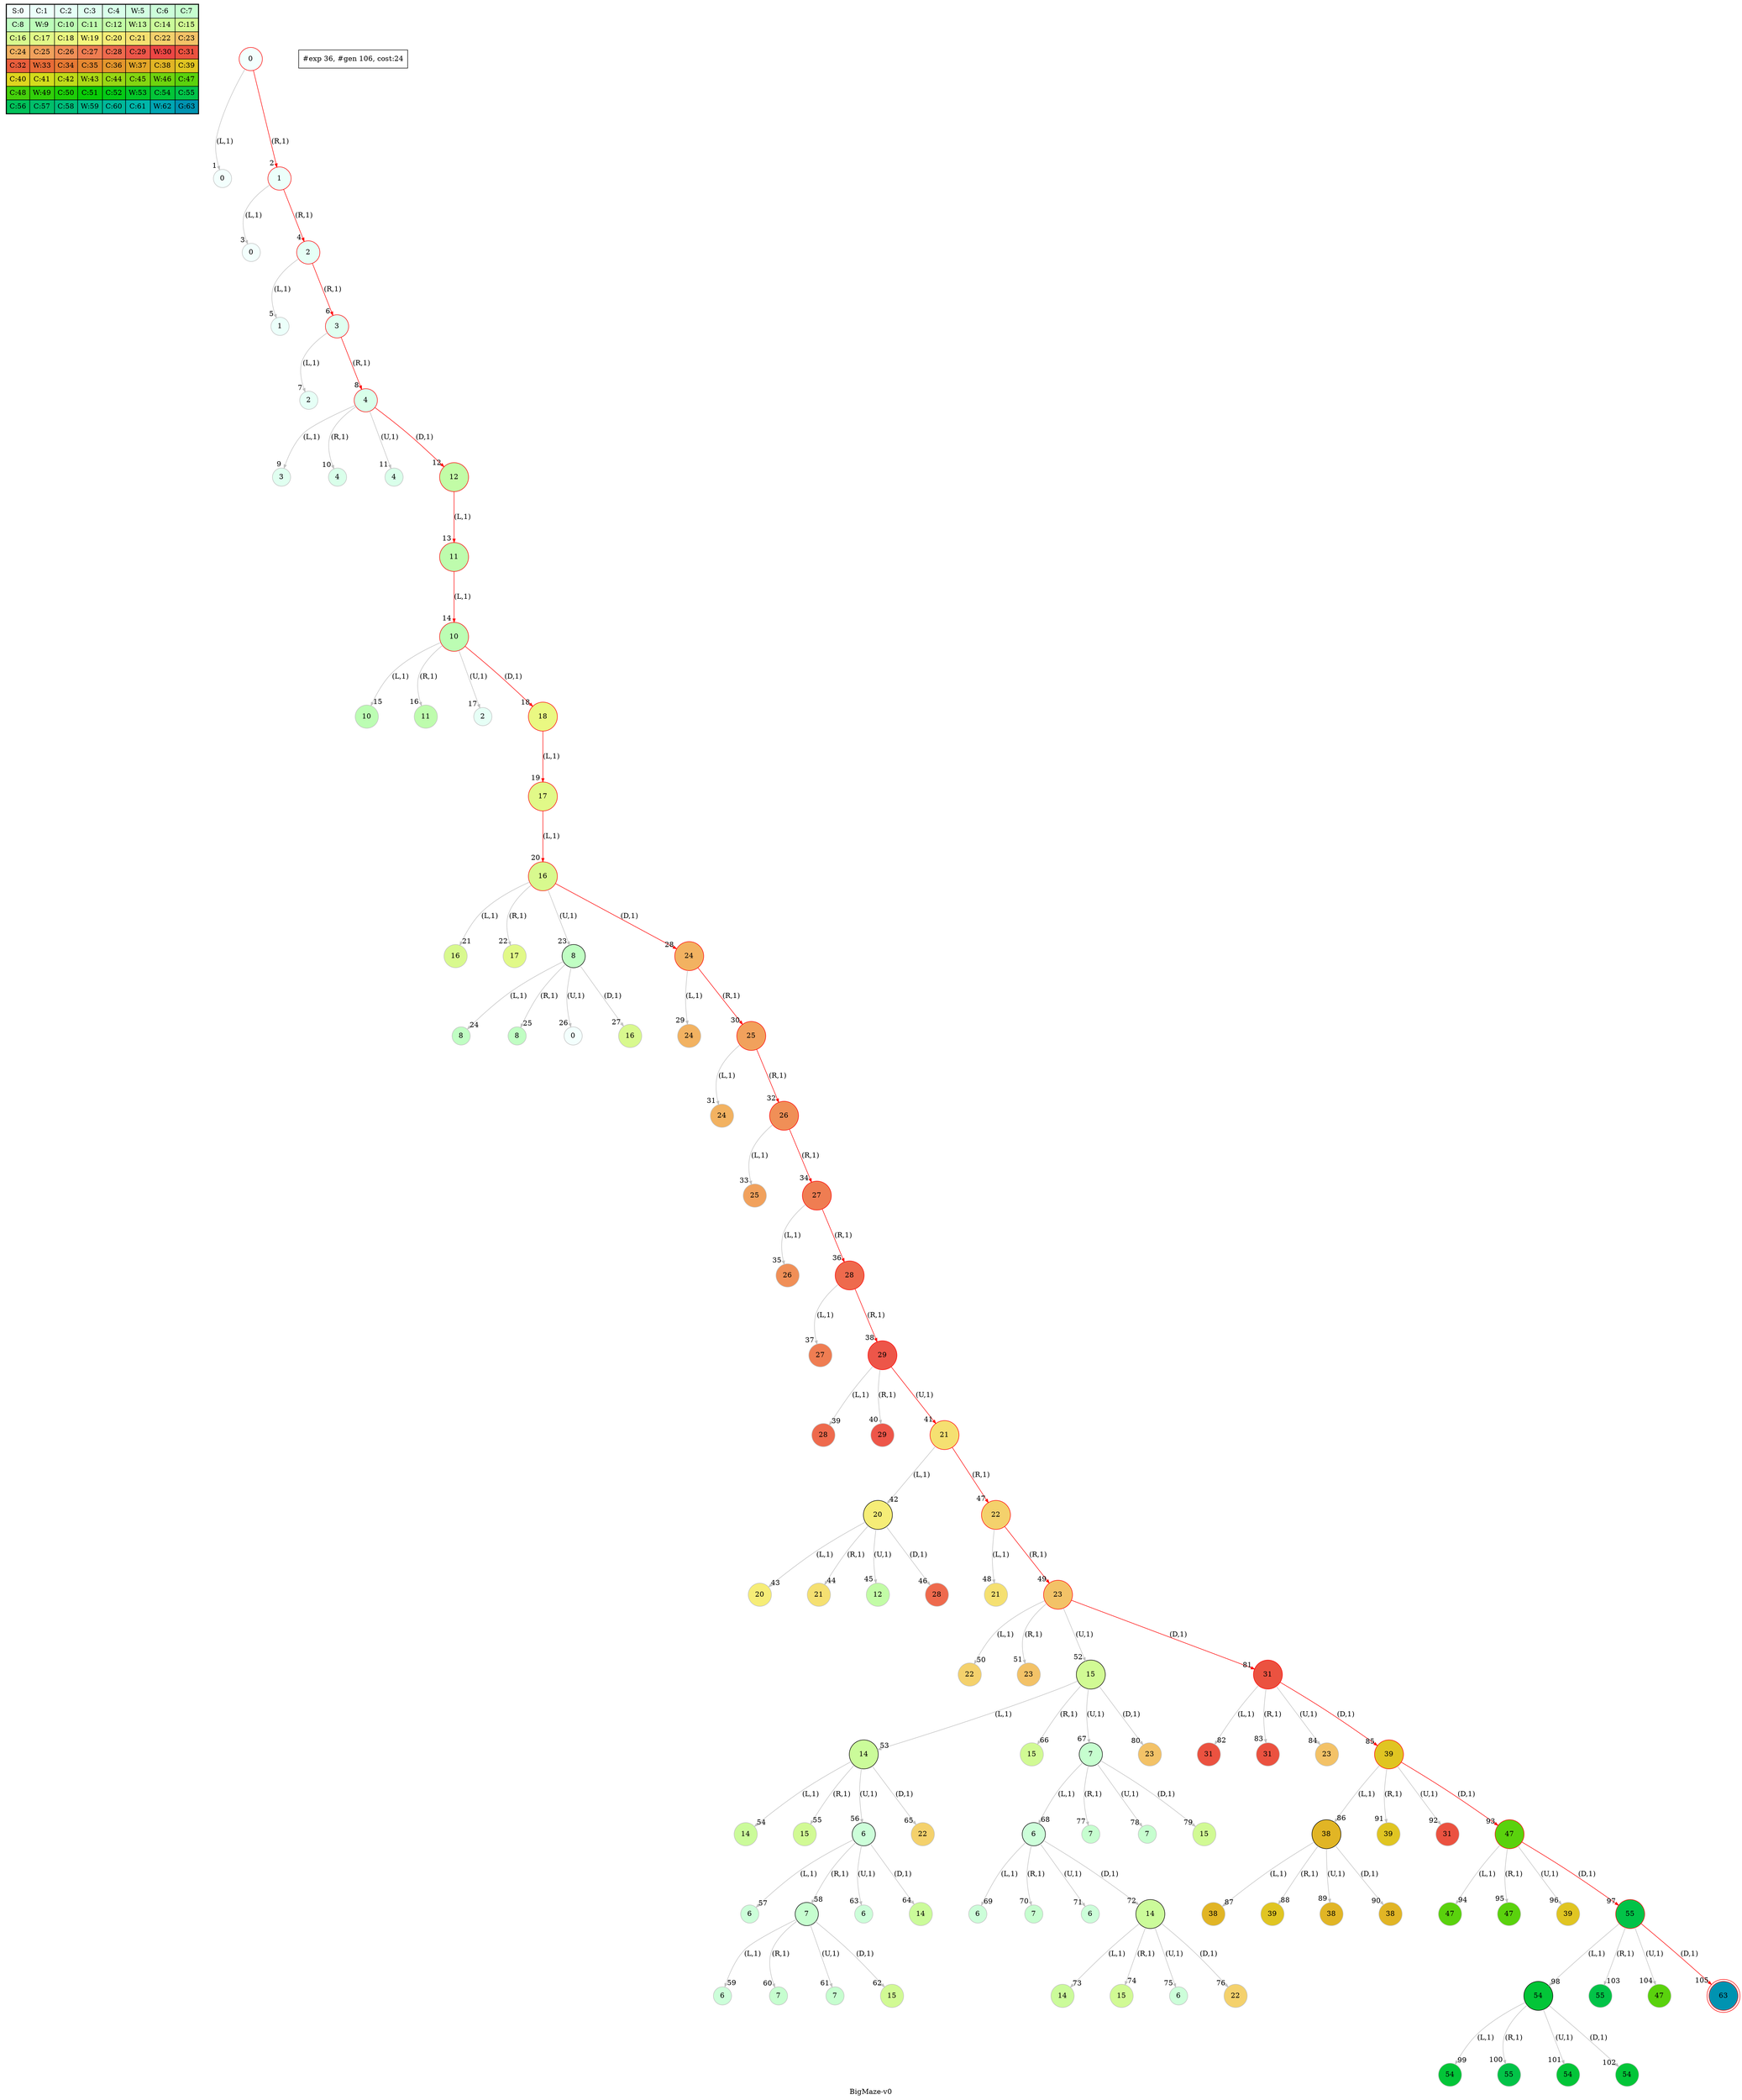 digraph BigMaze { label="BigMaze-v0" nodesep=1 ranksep="1.2" node [shape=circle] edge [arrowsize=0.7] 
subgraph MAP {label=Map;map [shape=plaintext label=<<table border="1" cellpadding="5" cellspacing="0" cellborder="1"><tr><td bgcolor="0.46862745 0.04925994 0.99969645 1.        ">S:0</td><td bgcolor="0.45294118 0.07385253 0.99931706 1.        ">C:1</td><td bgcolor="0.4372549  0.09840028 0.99878599 1.        ">C:2</td><td bgcolor="0.42156863 0.12288829 0.99810333 1.        ">C:3</td><td bgcolor="0.40588235 0.1473017  0.99726917 1.        ">C:4</td><td bgcolor="0.39019608 0.17162568 0.99628365 1.        ">W:5</td><td bgcolor="0.3745098  0.19584547 0.99514692 1.        ">C:6</td><td bgcolor="0.35882353 0.21994636 0.99385914 1.        ">C:7</td></tr><tr><td bgcolor="0.34313725 0.24391372 0.99242051 1.        ">C:8</td><td bgcolor="0.32745098 0.267733   0.99083125 1.        ">W:9</td><td bgcolor="0.31176471 0.29138975 0.98909161 1.        ">C:10</td><td bgcolor="0.29607843 0.31486959 0.98720184 1.        ">C:11</td><td bgcolor="0.28039216 0.33815827 0.98516223 1.        ">C:12</td><td bgcolor="0.26470588 0.36124167 0.9829731  1.        ">W:13</td><td bgcolor="0.24901961 0.38410575 0.98063477 1.        ">C:14</td><td bgcolor="0.23333333 0.40673664 0.9781476  1.        ">C:15</td></tr><tr><td bgcolor="0.21764706 0.42912061 0.97551197 1.        ">C:16</td><td bgcolor="0.20196078 0.45124406 0.97272827 1.        ">C:17</td><td bgcolor="0.18627451 0.47309356 0.96979694 1.        ">C:18</td><td bgcolor="0.17058824 0.49465584 0.9667184  1.        ">W:19</td><td bgcolor="0.15490196 0.51591783 0.96349314 1.        ">C:20</td><td bgcolor="0.13921569 0.5368666  0.96012165 1.        ">C:21</td><td bgcolor="0.12352941 0.55748944 0.95660442 1.        ">C:22</td><td bgcolor="0.10784314 0.57777383 0.952942   1.        ">C:23</td></tr><tr><td bgcolor="0.09215686 0.59770746 0.94913494 1.        ">C:24</td><td bgcolor="0.07647059 0.61727822 0.94518383 1.        ">C:25</td><td bgcolor="0.06078431 0.63647424 0.94108925 1.        ">C:26</td><td bgcolor="0.04509804 0.65528385 0.93685184 1.        ">C:27</td><td bgcolor="0.02941176 0.67369564 0.93247223 1.        ">C:28</td><td bgcolor="0.01372549 0.69169844 0.92795109 1.        ">C:29</td><td bgcolor="0.00196078 0.70928131 0.92328911 1.        ">W:30</td><td bgcolor="0.01764706 0.72643357 0.91848699 1.        ">C:31</td></tr><tr><td bgcolor="0.03333333 0.74314483 0.91354546 1.        ">C:32</td><td bgcolor="0.04901961 0.75940492 0.90846527 1.        ">W:33</td><td bgcolor="0.06470588 0.77520398 0.9032472  1.        ">C:34</td><td bgcolor="0.08039216 0.79053241 0.89789203 1.        ">C:35</td><td bgcolor="0.09607843 0.80538092 0.89240058 1.        ">C:36</td><td bgcolor="0.11176471 0.81974048 0.88677369 1.        ">W:37</td><td bgcolor="0.12745098 0.83360239 0.88101219 1.        ">C:38</td><td bgcolor="0.14313725 0.84695821 0.87511698 1.        ">C:39</td></tr><tr><td bgcolor="0.15882353 0.85979985 0.86908895 1.        ">C:40</td><td bgcolor="0.1745098  0.87211951 0.862929   1.        ">C:41</td><td bgcolor="0.19019608 0.88390971 0.85663808 1.        ">C:42</td><td bgcolor="0.20588235 0.89516329 0.85021714 1.        ">W:43</td><td bgcolor="0.22156863 0.90587342 0.84366715 1.        ">C:44</td><td bgcolor="0.2372549  0.9160336  0.83698911 1.        ">C:45</td><td bgcolor="0.25294118 0.92563766 0.83018403 1.        ">W:46</td><td bgcolor="0.26862745 0.93467977 0.82325295 1.        ">C:47</td></tr><tr><td bgcolor="0.28431373 0.94315443 0.81619691 1.        ">C:48</td><td bgcolor="0.3        0.95105652 0.80901699 1.        ">W:49</td><td bgcolor="0.31568627 0.95838122 0.80171428 1.        ">C:50</td><td bgcolor="0.33137255 0.96512409 0.79428989 1.        ">C:51</td><td bgcolor="0.34705882 0.97128103 0.78674494 1.        ">C:52</td><td bgcolor="0.3627451  0.97684832 0.77908057 1.        ">W:53</td><td bgcolor="0.37843137 0.98182256 0.77129796 1.        ">C:54</td><td bgcolor="0.39411765 0.98620075 0.76339828 1.        ">C:55</td></tr><tr><td bgcolor="0.40980392 0.98998021 0.75538273 1.        ">C:56</td><td bgcolor="0.4254902  0.99315867 0.74725253 1.        ">C:57</td><td bgcolor="0.44117647 0.99573418 0.73900892 1.        ">C:58</td><td bgcolor="0.45686275 0.99770518 0.73065313 1.        ">W:59</td><td bgcolor="0.47254902 0.99907048 0.72218645 1.        ">C:60</td><td bgcolor="0.48823529 0.99982925 0.71361015 1.        ">C:61</td><td bgcolor="0.51176471 0.99982925 0.70054304 1.        ">W:62</td><td bgcolor="0.52745098 0.99907048 0.69169844 1.        ">G:63</td></tr></table>>]} 
"0_0" [label=0 style=filled color=grey fillcolor="0.46862745 0.04925994 0.99969645 1.        " ];  
"0_0" [label=" 0 " style=filled color=black color=red fillcolor="0.46862745 0.04925994 0.99969645 1.        " ];  "0_0.0-0" [label=0 style=filled color=grey fillcolor="0.46862745 0.04925994 0.99969645 1.        " ];   "0_0" -> "0_0.0-0" [label="(L,1)" headlabel=" 1 " color=grey ]; 
"0_0.1-1" [label=1 style=filled color=grey color=red fillcolor="0.45294118 0.07385253 0.99931706 1.        " ];   "0_0" -> "0_0.1-1" [label="(R,1)" headlabel=" 2 " color=grey color=red ]; 
"0_0.1-1" [label=" 1 " style=filled color=black color=red fillcolor="0.45294118 0.07385253 0.99931706 1.        " ];  "0_0.1.0-0" [label=0 style=filled color=grey fillcolor="0.46862745 0.04925994 0.99969645 1.        " ];   "0_0.1-1" -> "0_0.1.0-0" [label="(L,1)" headlabel=" 3 " color=grey ]; 
"0_0.1.2-1" [label=2 style=filled color=grey color=red fillcolor="0.4372549  0.09840028 0.99878599 1.        " ];   "0_0.1-1" -> "0_0.1.2-1" [label="(R,1)" headlabel=" 4 " color=grey color=red ]; 
"0_0.1.2-1" [label=" 2 " style=filled color=black color=red fillcolor="0.4372549  0.09840028 0.99878599 1.        " ];  "0_0.1.2.1-0" [label=1 style=filled color=grey fillcolor="0.45294118 0.07385253 0.99931706 1.        " ];   "0_0.1.2-1" -> "0_0.1.2.1-0" [label="(L,1)" headlabel=" 5 " color=grey ]; 
"0_0.1.2.3-1" [label=3 style=filled color=grey color=red fillcolor="0.42156863 0.12288829 0.99810333 1.        " ];   "0_0.1.2-1" -> "0_0.1.2.3-1" [label="(R,1)" headlabel=" 6 " color=grey color=red ]; 
"0_0.1.2.3-1" [label=" 3 " style=filled color=black color=red fillcolor="0.42156863 0.12288829 0.99810333 1.        " ];  "0_0.1.2.3.2-0" [label=2 style=filled color=grey fillcolor="0.4372549  0.09840028 0.99878599 1.        " ];   "0_0.1.2.3-1" -> "0_0.1.2.3.2-0" [label="(L,1)" headlabel=" 7 " color=grey ]; 
"0_0.1.2.3.4-1" [label=4 style=filled color=grey color=red fillcolor="0.40588235 0.1473017  0.99726917 1.        " ];   "0_0.1.2.3-1" -> "0_0.1.2.3.4-1" [label="(R,1)" headlabel=" 8 " color=grey color=red ]; 
"0_0.1.2.3.4-1" [label=" 4 " style=filled color=black color=red fillcolor="0.40588235 0.1473017  0.99726917 1.        " ];  "0_0.1.2.3.4.3-0" [label=3 style=filled color=grey fillcolor="0.42156863 0.12288829 0.99810333 1.        " ];   "0_0.1.2.3.4-1" -> "0_0.1.2.3.4.3-0" [label="(L,1)" headlabel=" 9 " color=grey ]; 
"0_0.1.2.3.4.4-1" [label=4 style=filled color=grey fillcolor="0.40588235 0.1473017  0.99726917 1.        " ];   "0_0.1.2.3.4-1" -> "0_0.1.2.3.4.4-1" [label="(R,1)" headlabel=" 10 " color=grey ]; 
"0_0.1.2.3.4.4-2" [label=4 style=filled color=grey fillcolor="0.40588235 0.1473017  0.99726917 1.        " ];   "0_0.1.2.3.4-1" -> "0_0.1.2.3.4.4-2" [label="(U,1)" headlabel=" 11 " color=grey ]; 
"0_0.1.2.3.4.12-3" [label=12 style=filled color=grey color=red fillcolor="0.28039216 0.33815827 0.98516223 1.        " ];   "0_0.1.2.3.4-1" -> "0_0.1.2.3.4.12-3" [label="(D,1)" headlabel=" 12 " color=grey color=red ]; 
"0_0.1.2.3.4.12-3" [label=" 12 " style=filled color=black color=red fillcolor="0.28039216 0.33815827 0.98516223 1.        " ];  "0_0.1.2.3.4.12.11-0" [label=11 style=filled color=grey color=red fillcolor="0.29607843 0.31486959 0.98720184 1.        " ];   "0_0.1.2.3.4.12-3" -> "0_0.1.2.3.4.12.11-0" [label="(L,1)" headlabel=" 13 " color=grey color=red ]; 
"0_0.1.2.3.4.12.11-0" [label=" 11 " style=filled color=black color=red fillcolor="0.29607843 0.31486959 0.98720184 1.        " ];  "0_0.1.2.3.4.12.11.10-0" [label=10 style=filled color=grey color=red fillcolor="0.31176471 0.29138975 0.98909161 1.        " ];   "0_0.1.2.3.4.12.11-0" -> "0_0.1.2.3.4.12.11.10-0" [label="(L,1)" headlabel=" 14 " color=grey color=red ]; 
"0_0.1.2.3.4.12.11.10-0" [label=" 10 " style=filled color=black color=red fillcolor="0.31176471 0.29138975 0.98909161 1.        " ];  "0_0.1.2.3.4.12.11.10.10-0" [label=10 style=filled color=grey fillcolor="0.31176471 0.29138975 0.98909161 1.        " ];   "0_0.1.2.3.4.12.11.10-0" -> "0_0.1.2.3.4.12.11.10.10-0" [label="(L,1)" headlabel=" 15 " color=grey ]; 
"0_0.1.2.3.4.12.11.10.11-1" [label=11 style=filled color=grey fillcolor="0.29607843 0.31486959 0.98720184 1.        " ];   "0_0.1.2.3.4.12.11.10-0" -> "0_0.1.2.3.4.12.11.10.11-1" [label="(R,1)" headlabel=" 16 " color=grey ]; 
"0_0.1.2.3.4.12.11.10.2-2" [label=2 style=filled color=grey fillcolor="0.4372549  0.09840028 0.99878599 1.        " ];   "0_0.1.2.3.4.12.11.10-0" -> "0_0.1.2.3.4.12.11.10.2-2" [label="(U,1)" headlabel=" 17 " color=grey ]; 
"0_0.1.2.3.4.12.11.10.18-3" [label=18 style=filled color=grey color=red fillcolor="0.18627451 0.47309356 0.96979694 1.        " ];   "0_0.1.2.3.4.12.11.10-0" -> "0_0.1.2.3.4.12.11.10.18-3" [label="(D,1)" headlabel=" 18 " color=grey color=red ]; 
"0_0.1.2.3.4.12.11.10.18-3" [label=" 18 " style=filled color=black color=red fillcolor="0.18627451 0.47309356 0.96979694 1.        " ];  "0_0.1.2.3.4.12.11.10.18.17-0" [label=17 style=filled color=grey color=red fillcolor="0.20196078 0.45124406 0.97272827 1.        " ];   "0_0.1.2.3.4.12.11.10.18-3" -> "0_0.1.2.3.4.12.11.10.18.17-0" [label="(L,1)" headlabel=" 19 " color=grey color=red ]; 
"0_0.1.2.3.4.12.11.10.18.17-0" [label=" 17 " style=filled color=black color=red fillcolor="0.20196078 0.45124406 0.97272827 1.        " ];  "0_0.1.2.3.4.12.11.10.18.17.16-0" [label=16 style=filled color=grey color=red fillcolor="0.21764706 0.42912061 0.97551197 1.        " ];   "0_0.1.2.3.4.12.11.10.18.17-0" -> "0_0.1.2.3.4.12.11.10.18.17.16-0" [label="(L,1)" headlabel=" 20 " color=grey color=red ]; 
"0_0.1.2.3.4.12.11.10.18.17.16-0" [label=" 16 " style=filled color=black color=red fillcolor="0.21764706 0.42912061 0.97551197 1.        " ];  "0_0.1.2.3.4.12.11.10.18.17.16.16-0" [label=16 style=filled color=grey fillcolor="0.21764706 0.42912061 0.97551197 1.        " ];   "0_0.1.2.3.4.12.11.10.18.17.16-0" -> "0_0.1.2.3.4.12.11.10.18.17.16.16-0" [label="(L,1)" headlabel=" 21 " color=grey ]; 
"0_0.1.2.3.4.12.11.10.18.17.16.17-1" [label=17 style=filled color=grey fillcolor="0.20196078 0.45124406 0.97272827 1.        " ];   "0_0.1.2.3.4.12.11.10.18.17.16-0" -> "0_0.1.2.3.4.12.11.10.18.17.16.17-1" [label="(R,1)" headlabel=" 22 " color=grey ]; 
"0_0.1.2.3.4.12.11.10.18.17.16.8-2" [label=8 style=filled color=grey fillcolor="0.34313725 0.24391372 0.99242051 1.        " ];   "0_0.1.2.3.4.12.11.10.18.17.16-0" -> "0_0.1.2.3.4.12.11.10.18.17.16.8-2" [label="(U,1)" headlabel=" 23 " color=grey ]; 
"0_0.1.2.3.4.12.11.10.18.17.16.8-2" [label=" 8 " style=filled color=black fillcolor="0.34313725 0.24391372 0.99242051 1.        " ];  "0_0.1.2.3.4.12.11.10.18.17.16.8.8-0" [label=8 style=filled color=grey fillcolor="0.34313725 0.24391372 0.99242051 1.        " ];   "0_0.1.2.3.4.12.11.10.18.17.16.8-2" -> "0_0.1.2.3.4.12.11.10.18.17.16.8.8-0" [label="(L,1)" headlabel=" 24 " color=grey ]; 
"0_0.1.2.3.4.12.11.10.18.17.16.8.8-1" [label=8 style=filled color=grey fillcolor="0.34313725 0.24391372 0.99242051 1.        " ];   "0_0.1.2.3.4.12.11.10.18.17.16.8-2" -> "0_0.1.2.3.4.12.11.10.18.17.16.8.8-1" [label="(R,1)" headlabel=" 25 " color=grey ]; 
"0_0.1.2.3.4.12.11.10.18.17.16.8.0-2" [label=0 style=filled color=grey fillcolor="0.46862745 0.04925994 0.99969645 1.        " ];   "0_0.1.2.3.4.12.11.10.18.17.16.8-2" -> "0_0.1.2.3.4.12.11.10.18.17.16.8.0-2" [label="(U,1)" headlabel=" 26 " color=grey ]; 
"0_0.1.2.3.4.12.11.10.18.17.16.8.16-3" [label=16 style=filled color=grey fillcolor="0.21764706 0.42912061 0.97551197 1.        " ];   "0_0.1.2.3.4.12.11.10.18.17.16.8-2" -> "0_0.1.2.3.4.12.11.10.18.17.16.8.16-3" [label="(D,1)" headlabel=" 27 " color=grey ]; 
"0_0.1.2.3.4.12.11.10.18.17.16.24-3" [label=24 style=filled color=grey color=red fillcolor="0.09215686 0.59770746 0.94913494 1.        " ];   "0_0.1.2.3.4.12.11.10.18.17.16-0" -> "0_0.1.2.3.4.12.11.10.18.17.16.24-3" [label="(D,1)" headlabel=" 28 " color=grey color=red ]; 
"0_0.1.2.3.4.12.11.10.18.17.16.24-3" [label=" 24 " style=filled color=black color=red fillcolor="0.09215686 0.59770746 0.94913494 1.        " ];  "0_0.1.2.3.4.12.11.10.18.17.16.24.24-0" [label=24 style=filled color=grey fillcolor="0.09215686 0.59770746 0.94913494 1.        " ];   "0_0.1.2.3.4.12.11.10.18.17.16.24-3" -> "0_0.1.2.3.4.12.11.10.18.17.16.24.24-0" [label="(L,1)" headlabel=" 29 " color=grey ]; 
"0_0.1.2.3.4.12.11.10.18.17.16.24.25-1" [label=25 style=filled color=grey color=red fillcolor="0.07647059 0.61727822 0.94518383 1.        " ];   "0_0.1.2.3.4.12.11.10.18.17.16.24-3" -> "0_0.1.2.3.4.12.11.10.18.17.16.24.25-1" [label="(R,1)" headlabel=" 30 " color=grey color=red ]; 
"0_0.1.2.3.4.12.11.10.18.17.16.24.25-1" [label=" 25 " style=filled color=black color=red fillcolor="0.07647059 0.61727822 0.94518383 1.        " ];  "0_0.1.2.3.4.12.11.10.18.17.16.24.25.24-0" [label=24 style=filled color=grey fillcolor="0.09215686 0.59770746 0.94913494 1.        " ];   "0_0.1.2.3.4.12.11.10.18.17.16.24.25-1" -> "0_0.1.2.3.4.12.11.10.18.17.16.24.25.24-0" [label="(L,1)" headlabel=" 31 " color=grey ]; 
"0_0.1.2.3.4.12.11.10.18.17.16.24.25.26-1" [label=26 style=filled color=grey color=red fillcolor="0.06078431 0.63647424 0.94108925 1.        " ];   "0_0.1.2.3.4.12.11.10.18.17.16.24.25-1" -> "0_0.1.2.3.4.12.11.10.18.17.16.24.25.26-1" [label="(R,1)" headlabel=" 32 " color=grey color=red ]; 
"0_0.1.2.3.4.12.11.10.18.17.16.24.25.26-1" [label=" 26 " style=filled color=black color=red fillcolor="0.06078431 0.63647424 0.94108925 1.        " ];  "0_0.1.2.3.4.12.11.10.18.17.16.24.25.26.25-0" [label=25 style=filled color=grey fillcolor="0.07647059 0.61727822 0.94518383 1.        " ];   "0_0.1.2.3.4.12.11.10.18.17.16.24.25.26-1" -> "0_0.1.2.3.4.12.11.10.18.17.16.24.25.26.25-0" [label="(L,1)" headlabel=" 33 " color=grey ]; 
"0_0.1.2.3.4.12.11.10.18.17.16.24.25.26.27-1" [label=27 style=filled color=grey color=red fillcolor="0.04509804 0.65528385 0.93685184 1.        " ];   "0_0.1.2.3.4.12.11.10.18.17.16.24.25.26-1" -> "0_0.1.2.3.4.12.11.10.18.17.16.24.25.26.27-1" [label="(R,1)" headlabel=" 34 " color=grey color=red ]; 
"0_0.1.2.3.4.12.11.10.18.17.16.24.25.26.27-1" [label=" 27 " style=filled color=black color=red fillcolor="0.04509804 0.65528385 0.93685184 1.        " ];  "0_0.1.2.3.4.12.11.10.18.17.16.24.25.26.27.26-0" [label=26 style=filled color=grey fillcolor="0.06078431 0.63647424 0.94108925 1.        " ];   "0_0.1.2.3.4.12.11.10.18.17.16.24.25.26.27-1" -> "0_0.1.2.3.4.12.11.10.18.17.16.24.25.26.27.26-0" [label="(L,1)" headlabel=" 35 " color=grey ]; 
"0_0.1.2.3.4.12.11.10.18.17.16.24.25.26.27.28-1" [label=28 style=filled color=grey color=red fillcolor="0.02941176 0.67369564 0.93247223 1.        " ];   "0_0.1.2.3.4.12.11.10.18.17.16.24.25.26.27-1" -> "0_0.1.2.3.4.12.11.10.18.17.16.24.25.26.27.28-1" [label="(R,1)" headlabel=" 36 " color=grey color=red ]; 
"0_0.1.2.3.4.12.11.10.18.17.16.24.25.26.27.28-1" [label=" 28 " style=filled color=black color=red fillcolor="0.02941176 0.67369564 0.93247223 1.        " ];  "0_0.1.2.3.4.12.11.10.18.17.16.24.25.26.27.28.27-0" [label=27 style=filled color=grey fillcolor="0.04509804 0.65528385 0.93685184 1.        " ];   "0_0.1.2.3.4.12.11.10.18.17.16.24.25.26.27.28-1" -> "0_0.1.2.3.4.12.11.10.18.17.16.24.25.26.27.28.27-0" [label="(L,1)" headlabel=" 37 " color=grey ]; 
"0_0.1.2.3.4.12.11.10.18.17.16.24.25.26.27.28.29-1" [label=29 style=filled color=grey color=red fillcolor="0.01372549 0.69169844 0.92795109 1.        " ];   "0_0.1.2.3.4.12.11.10.18.17.16.24.25.26.27.28-1" -> "0_0.1.2.3.4.12.11.10.18.17.16.24.25.26.27.28.29-1" [label="(R,1)" headlabel=" 38 " color=grey color=red ]; 
"0_0.1.2.3.4.12.11.10.18.17.16.24.25.26.27.28.29-1" [label=" 29 " style=filled color=black color=red fillcolor="0.01372549 0.69169844 0.92795109 1.        " ];  "0_0.1.2.3.4.12.11.10.18.17.16.24.25.26.27.28.29.28-0" [label=28 style=filled color=grey fillcolor="0.02941176 0.67369564 0.93247223 1.        " ];   "0_0.1.2.3.4.12.11.10.18.17.16.24.25.26.27.28.29-1" -> "0_0.1.2.3.4.12.11.10.18.17.16.24.25.26.27.28.29.28-0" [label="(L,1)" headlabel=" 39 " color=grey ]; 
"0_0.1.2.3.4.12.11.10.18.17.16.24.25.26.27.28.29.29-1" [label=29 style=filled color=grey fillcolor="0.01372549 0.69169844 0.92795109 1.        " ];   "0_0.1.2.3.4.12.11.10.18.17.16.24.25.26.27.28.29-1" -> "0_0.1.2.3.4.12.11.10.18.17.16.24.25.26.27.28.29.29-1" [label="(R,1)" headlabel=" 40 " color=grey ]; 
"0_0.1.2.3.4.12.11.10.18.17.16.24.25.26.27.28.29.21-2" [label=21 style=filled color=grey color=red fillcolor="0.13921569 0.5368666  0.96012165 1.        " ];   "0_0.1.2.3.4.12.11.10.18.17.16.24.25.26.27.28.29-1" -> "0_0.1.2.3.4.12.11.10.18.17.16.24.25.26.27.28.29.21-2" [label="(U,1)" headlabel=" 41 " color=grey color=red ]; 
"0_0.1.2.3.4.12.11.10.18.17.16.24.25.26.27.28.29.21-2" [label=" 21 " style=filled color=black color=red fillcolor="0.13921569 0.5368666  0.96012165 1.        " ];  "0_0.1.2.3.4.12.11.10.18.17.16.24.25.26.27.28.29.21.20-0" [label=20 style=filled color=grey fillcolor="0.15490196 0.51591783 0.96349314 1.        " ];   "0_0.1.2.3.4.12.11.10.18.17.16.24.25.26.27.28.29.21-2" -> "0_0.1.2.3.4.12.11.10.18.17.16.24.25.26.27.28.29.21.20-0" [label="(L,1)" headlabel=" 42 " color=grey ]; 
"0_0.1.2.3.4.12.11.10.18.17.16.24.25.26.27.28.29.21.20-0" [label=" 20 " style=filled color=black fillcolor="0.15490196 0.51591783 0.96349314 1.        " ];  "0_0.1.2.3.4.12.11.10.18.17.16.24.25.26.27.28.29.21.20.20-0" [label=20 style=filled color=grey fillcolor="0.15490196 0.51591783 0.96349314 1.        " ];   "0_0.1.2.3.4.12.11.10.18.17.16.24.25.26.27.28.29.21.20-0" -> "0_0.1.2.3.4.12.11.10.18.17.16.24.25.26.27.28.29.21.20.20-0" [label="(L,1)" headlabel=" 43 " color=grey ]; 
"0_0.1.2.3.4.12.11.10.18.17.16.24.25.26.27.28.29.21.20.21-1" [label=21 style=filled color=grey fillcolor="0.13921569 0.5368666  0.96012165 1.        " ];   "0_0.1.2.3.4.12.11.10.18.17.16.24.25.26.27.28.29.21.20-0" -> "0_0.1.2.3.4.12.11.10.18.17.16.24.25.26.27.28.29.21.20.21-1" [label="(R,1)" headlabel=" 44 " color=grey ]; 
"0_0.1.2.3.4.12.11.10.18.17.16.24.25.26.27.28.29.21.20.12-2" [label=12 style=filled color=grey fillcolor="0.28039216 0.33815827 0.98516223 1.        " ];   "0_0.1.2.3.4.12.11.10.18.17.16.24.25.26.27.28.29.21.20-0" -> "0_0.1.2.3.4.12.11.10.18.17.16.24.25.26.27.28.29.21.20.12-2" [label="(U,1)" headlabel=" 45 " color=grey ]; 
"0_0.1.2.3.4.12.11.10.18.17.16.24.25.26.27.28.29.21.20.28-3" [label=28 style=filled color=grey fillcolor="0.02941176 0.67369564 0.93247223 1.        " ];   "0_0.1.2.3.4.12.11.10.18.17.16.24.25.26.27.28.29.21.20-0" -> "0_0.1.2.3.4.12.11.10.18.17.16.24.25.26.27.28.29.21.20.28-3" [label="(D,1)" headlabel=" 46 " color=grey ]; 
"0_0.1.2.3.4.12.11.10.18.17.16.24.25.26.27.28.29.21.22-1" [label=22 style=filled color=grey color=red fillcolor="0.12352941 0.55748944 0.95660442 1.        " ];   "0_0.1.2.3.4.12.11.10.18.17.16.24.25.26.27.28.29.21-2" -> "0_0.1.2.3.4.12.11.10.18.17.16.24.25.26.27.28.29.21.22-1" [label="(R,1)" headlabel=" 47 " color=grey color=red ]; 
"0_0.1.2.3.4.12.11.10.18.17.16.24.25.26.27.28.29.21.22-1" [label=" 22 " style=filled color=black color=red fillcolor="0.12352941 0.55748944 0.95660442 1.        " ];  "0_0.1.2.3.4.12.11.10.18.17.16.24.25.26.27.28.29.21.22.21-0" [label=21 style=filled color=grey fillcolor="0.13921569 0.5368666  0.96012165 1.        " ];   "0_0.1.2.3.4.12.11.10.18.17.16.24.25.26.27.28.29.21.22-1" -> "0_0.1.2.3.4.12.11.10.18.17.16.24.25.26.27.28.29.21.22.21-0" [label="(L,1)" headlabel=" 48 " color=grey ]; 
"0_0.1.2.3.4.12.11.10.18.17.16.24.25.26.27.28.29.21.22.23-1" [label=23 style=filled color=grey color=red fillcolor="0.10784314 0.57777383 0.952942   1.        " ];   "0_0.1.2.3.4.12.11.10.18.17.16.24.25.26.27.28.29.21.22-1" -> "0_0.1.2.3.4.12.11.10.18.17.16.24.25.26.27.28.29.21.22.23-1" [label="(R,1)" headlabel=" 49 " color=grey color=red ]; 
"0_0.1.2.3.4.12.11.10.18.17.16.24.25.26.27.28.29.21.22.23-1" [label=" 23 " style=filled color=black color=red fillcolor="0.10784314 0.57777383 0.952942   1.        " ];  "0_0.1.2.3.4.12.11.10.18.17.16.24.25.26.27.28.29.21.22.23.22-0" [label=22 style=filled color=grey fillcolor="0.12352941 0.55748944 0.95660442 1.        " ];   "0_0.1.2.3.4.12.11.10.18.17.16.24.25.26.27.28.29.21.22.23-1" -> "0_0.1.2.3.4.12.11.10.18.17.16.24.25.26.27.28.29.21.22.23.22-0" [label="(L,1)" headlabel=" 50 " color=grey ]; 
"0_0.1.2.3.4.12.11.10.18.17.16.24.25.26.27.28.29.21.22.23.23-1" [label=23 style=filled color=grey fillcolor="0.10784314 0.57777383 0.952942   1.        " ];   "0_0.1.2.3.4.12.11.10.18.17.16.24.25.26.27.28.29.21.22.23-1" -> "0_0.1.2.3.4.12.11.10.18.17.16.24.25.26.27.28.29.21.22.23.23-1" [label="(R,1)" headlabel=" 51 " color=grey ]; 
"0_0.1.2.3.4.12.11.10.18.17.16.24.25.26.27.28.29.21.22.23.15-2" [label=15 style=filled color=grey fillcolor="0.23333333 0.40673664 0.9781476  1.        " ];   "0_0.1.2.3.4.12.11.10.18.17.16.24.25.26.27.28.29.21.22.23-1" -> "0_0.1.2.3.4.12.11.10.18.17.16.24.25.26.27.28.29.21.22.23.15-2" [label="(U,1)" headlabel=" 52 " color=grey ]; 
"0_0.1.2.3.4.12.11.10.18.17.16.24.25.26.27.28.29.21.22.23.15-2" [label=" 15 " style=filled color=black fillcolor="0.23333333 0.40673664 0.9781476  1.        " ];  "0_0.1.2.3.4.12.11.10.18.17.16.24.25.26.27.28.29.21.22.23.15.14-0" [label=14 style=filled color=grey fillcolor="0.24901961 0.38410575 0.98063477 1.        " ];   "0_0.1.2.3.4.12.11.10.18.17.16.24.25.26.27.28.29.21.22.23.15-2" -> "0_0.1.2.3.4.12.11.10.18.17.16.24.25.26.27.28.29.21.22.23.15.14-0" [label="(L,1)" headlabel=" 53 " color=grey ]; 
"0_0.1.2.3.4.12.11.10.18.17.16.24.25.26.27.28.29.21.22.23.15.14-0" [label=" 14 " style=filled color=black fillcolor="0.24901961 0.38410575 0.98063477 1.        " ];  "0_0.1.2.3.4.12.11.10.18.17.16.24.25.26.27.28.29.21.22.23.15.14.14-0" [label=14 style=filled color=grey fillcolor="0.24901961 0.38410575 0.98063477 1.        " ];   "0_0.1.2.3.4.12.11.10.18.17.16.24.25.26.27.28.29.21.22.23.15.14-0" -> "0_0.1.2.3.4.12.11.10.18.17.16.24.25.26.27.28.29.21.22.23.15.14.14-0" [label="(L,1)" headlabel=" 54 " color=grey ]; 
"0_0.1.2.3.4.12.11.10.18.17.16.24.25.26.27.28.29.21.22.23.15.14.15-1" [label=15 style=filled color=grey fillcolor="0.23333333 0.40673664 0.9781476  1.        " ];   "0_0.1.2.3.4.12.11.10.18.17.16.24.25.26.27.28.29.21.22.23.15.14-0" -> "0_0.1.2.3.4.12.11.10.18.17.16.24.25.26.27.28.29.21.22.23.15.14.15-1" [label="(R,1)" headlabel=" 55 " color=grey ]; 
"0_0.1.2.3.4.12.11.10.18.17.16.24.25.26.27.28.29.21.22.23.15.14.6-2" [label=6 style=filled color=grey fillcolor="0.3745098  0.19584547 0.99514692 1.        " ];   "0_0.1.2.3.4.12.11.10.18.17.16.24.25.26.27.28.29.21.22.23.15.14-0" -> "0_0.1.2.3.4.12.11.10.18.17.16.24.25.26.27.28.29.21.22.23.15.14.6-2" [label="(U,1)" headlabel=" 56 " color=grey ]; 
"0_0.1.2.3.4.12.11.10.18.17.16.24.25.26.27.28.29.21.22.23.15.14.6-2" [label=" 6 " style=filled color=black fillcolor="0.3745098  0.19584547 0.99514692 1.        " ];  "0_0.1.2.3.4.12.11.10.18.17.16.24.25.26.27.28.29.21.22.23.15.14.6.6-0" [label=6 style=filled color=grey fillcolor="0.3745098  0.19584547 0.99514692 1.        " ];   "0_0.1.2.3.4.12.11.10.18.17.16.24.25.26.27.28.29.21.22.23.15.14.6-2" -> "0_0.1.2.3.4.12.11.10.18.17.16.24.25.26.27.28.29.21.22.23.15.14.6.6-0" [label="(L,1)" headlabel=" 57 " color=grey ]; 
"0_0.1.2.3.4.12.11.10.18.17.16.24.25.26.27.28.29.21.22.23.15.14.6.7-1" [label=7 style=filled color=grey fillcolor="0.35882353 0.21994636 0.99385914 1.        " ];   "0_0.1.2.3.4.12.11.10.18.17.16.24.25.26.27.28.29.21.22.23.15.14.6-2" -> "0_0.1.2.3.4.12.11.10.18.17.16.24.25.26.27.28.29.21.22.23.15.14.6.7-1" [label="(R,1)" headlabel=" 58 " color=grey ]; 
"0_0.1.2.3.4.12.11.10.18.17.16.24.25.26.27.28.29.21.22.23.15.14.6.7-1" [label=" 7 " style=filled color=black fillcolor="0.35882353 0.21994636 0.99385914 1.        " ];  "0_0.1.2.3.4.12.11.10.18.17.16.24.25.26.27.28.29.21.22.23.15.14.6.7.6-0" [label=6 style=filled color=grey fillcolor="0.3745098  0.19584547 0.99514692 1.        " ];   "0_0.1.2.3.4.12.11.10.18.17.16.24.25.26.27.28.29.21.22.23.15.14.6.7-1" -> "0_0.1.2.3.4.12.11.10.18.17.16.24.25.26.27.28.29.21.22.23.15.14.6.7.6-0" [label="(L,1)" headlabel=" 59 " color=grey ]; 
"0_0.1.2.3.4.12.11.10.18.17.16.24.25.26.27.28.29.21.22.23.15.14.6.7.7-1" [label=7 style=filled color=grey fillcolor="0.35882353 0.21994636 0.99385914 1.        " ];   "0_0.1.2.3.4.12.11.10.18.17.16.24.25.26.27.28.29.21.22.23.15.14.6.7-1" -> "0_0.1.2.3.4.12.11.10.18.17.16.24.25.26.27.28.29.21.22.23.15.14.6.7.7-1" [label="(R,1)" headlabel=" 60 " color=grey ]; 
"0_0.1.2.3.4.12.11.10.18.17.16.24.25.26.27.28.29.21.22.23.15.14.6.7.7-2" [label=7 style=filled color=grey fillcolor="0.35882353 0.21994636 0.99385914 1.        " ];   "0_0.1.2.3.4.12.11.10.18.17.16.24.25.26.27.28.29.21.22.23.15.14.6.7-1" -> "0_0.1.2.3.4.12.11.10.18.17.16.24.25.26.27.28.29.21.22.23.15.14.6.7.7-2" [label="(U,1)" headlabel=" 61 " color=grey ]; 
"0_0.1.2.3.4.12.11.10.18.17.16.24.25.26.27.28.29.21.22.23.15.14.6.7.15-3" [label=15 style=filled color=grey fillcolor="0.23333333 0.40673664 0.9781476  1.        " ];   "0_0.1.2.3.4.12.11.10.18.17.16.24.25.26.27.28.29.21.22.23.15.14.6.7-1" -> "0_0.1.2.3.4.12.11.10.18.17.16.24.25.26.27.28.29.21.22.23.15.14.6.7.15-3" [label="(D,1)" headlabel=" 62 " color=grey ]; 
"0_0.1.2.3.4.12.11.10.18.17.16.24.25.26.27.28.29.21.22.23.15.14.6.6-2" [label=6 style=filled color=grey fillcolor="0.3745098  0.19584547 0.99514692 1.        " ];   "0_0.1.2.3.4.12.11.10.18.17.16.24.25.26.27.28.29.21.22.23.15.14.6-2" -> "0_0.1.2.3.4.12.11.10.18.17.16.24.25.26.27.28.29.21.22.23.15.14.6.6-2" [label="(U,1)" headlabel=" 63 " color=grey ]; 
"0_0.1.2.3.4.12.11.10.18.17.16.24.25.26.27.28.29.21.22.23.15.14.6.14-3" [label=14 style=filled color=grey fillcolor="0.24901961 0.38410575 0.98063477 1.        " ];   "0_0.1.2.3.4.12.11.10.18.17.16.24.25.26.27.28.29.21.22.23.15.14.6-2" -> "0_0.1.2.3.4.12.11.10.18.17.16.24.25.26.27.28.29.21.22.23.15.14.6.14-3" [label="(D,1)" headlabel=" 64 " color=grey ]; 
"0_0.1.2.3.4.12.11.10.18.17.16.24.25.26.27.28.29.21.22.23.15.14.22-3" [label=22 style=filled color=grey fillcolor="0.12352941 0.55748944 0.95660442 1.        " ];   "0_0.1.2.3.4.12.11.10.18.17.16.24.25.26.27.28.29.21.22.23.15.14-0" -> "0_0.1.2.3.4.12.11.10.18.17.16.24.25.26.27.28.29.21.22.23.15.14.22-3" [label="(D,1)" headlabel=" 65 " color=grey ]; 
"0_0.1.2.3.4.12.11.10.18.17.16.24.25.26.27.28.29.21.22.23.15.15-1" [label=15 style=filled color=grey fillcolor="0.23333333 0.40673664 0.9781476  1.        " ];   "0_0.1.2.3.4.12.11.10.18.17.16.24.25.26.27.28.29.21.22.23.15-2" -> "0_0.1.2.3.4.12.11.10.18.17.16.24.25.26.27.28.29.21.22.23.15.15-1" [label="(R,1)" headlabel=" 66 " color=grey ]; 
"0_0.1.2.3.4.12.11.10.18.17.16.24.25.26.27.28.29.21.22.23.15.7-2" [label=7 style=filled color=grey fillcolor="0.35882353 0.21994636 0.99385914 1.        " ];   "0_0.1.2.3.4.12.11.10.18.17.16.24.25.26.27.28.29.21.22.23.15-2" -> "0_0.1.2.3.4.12.11.10.18.17.16.24.25.26.27.28.29.21.22.23.15.7-2" [label="(U,1)" headlabel=" 67 " color=grey ]; 
"0_0.1.2.3.4.12.11.10.18.17.16.24.25.26.27.28.29.21.22.23.15.7-2" [label=" 7 " style=filled color=black fillcolor="0.35882353 0.21994636 0.99385914 1.        " ];  "0_0.1.2.3.4.12.11.10.18.17.16.24.25.26.27.28.29.21.22.23.15.7.6-0" [label=6 style=filled color=grey fillcolor="0.3745098  0.19584547 0.99514692 1.        " ];   "0_0.1.2.3.4.12.11.10.18.17.16.24.25.26.27.28.29.21.22.23.15.7-2" -> "0_0.1.2.3.4.12.11.10.18.17.16.24.25.26.27.28.29.21.22.23.15.7.6-0" [label="(L,1)" headlabel=" 68 " color=grey ]; 
"0_0.1.2.3.4.12.11.10.18.17.16.24.25.26.27.28.29.21.22.23.15.7.6-0" [label=" 6 " style=filled color=black fillcolor="0.3745098  0.19584547 0.99514692 1.        " ];  "0_0.1.2.3.4.12.11.10.18.17.16.24.25.26.27.28.29.21.22.23.15.7.6.6-0" [label=6 style=filled color=grey fillcolor="0.3745098  0.19584547 0.99514692 1.        " ];   "0_0.1.2.3.4.12.11.10.18.17.16.24.25.26.27.28.29.21.22.23.15.7.6-0" -> "0_0.1.2.3.4.12.11.10.18.17.16.24.25.26.27.28.29.21.22.23.15.7.6.6-0" [label="(L,1)" headlabel=" 69 " color=grey ]; 
"0_0.1.2.3.4.12.11.10.18.17.16.24.25.26.27.28.29.21.22.23.15.7.6.7-1" [label=7 style=filled color=grey fillcolor="0.35882353 0.21994636 0.99385914 1.        " ];   "0_0.1.2.3.4.12.11.10.18.17.16.24.25.26.27.28.29.21.22.23.15.7.6-0" -> "0_0.1.2.3.4.12.11.10.18.17.16.24.25.26.27.28.29.21.22.23.15.7.6.7-1" [label="(R,1)" headlabel=" 70 " color=grey ]; 
"0_0.1.2.3.4.12.11.10.18.17.16.24.25.26.27.28.29.21.22.23.15.7.6.6-2" [label=6 style=filled color=grey fillcolor="0.3745098  0.19584547 0.99514692 1.        " ];   "0_0.1.2.3.4.12.11.10.18.17.16.24.25.26.27.28.29.21.22.23.15.7.6-0" -> "0_0.1.2.3.4.12.11.10.18.17.16.24.25.26.27.28.29.21.22.23.15.7.6.6-2" [label="(U,1)" headlabel=" 71 " color=grey ]; 
"0_0.1.2.3.4.12.11.10.18.17.16.24.25.26.27.28.29.21.22.23.15.7.6.14-3" [label=14 style=filled color=grey fillcolor="0.24901961 0.38410575 0.98063477 1.        " ];   "0_0.1.2.3.4.12.11.10.18.17.16.24.25.26.27.28.29.21.22.23.15.7.6-0" -> "0_0.1.2.3.4.12.11.10.18.17.16.24.25.26.27.28.29.21.22.23.15.7.6.14-3" [label="(D,1)" headlabel=" 72 " color=grey ]; 
"0_0.1.2.3.4.12.11.10.18.17.16.24.25.26.27.28.29.21.22.23.15.7.6.14-3" [label=" 14 " style=filled color=black fillcolor="0.24901961 0.38410575 0.98063477 1.        " ];  "0_0.1.2.3.4.12.11.10.18.17.16.24.25.26.27.28.29.21.22.23.15.7.6.14.14-0" [label=14 style=filled color=grey fillcolor="0.24901961 0.38410575 0.98063477 1.        " ];   "0_0.1.2.3.4.12.11.10.18.17.16.24.25.26.27.28.29.21.22.23.15.7.6.14-3" -> "0_0.1.2.3.4.12.11.10.18.17.16.24.25.26.27.28.29.21.22.23.15.7.6.14.14-0" [label="(L,1)" headlabel=" 73 " color=grey ]; 
"0_0.1.2.3.4.12.11.10.18.17.16.24.25.26.27.28.29.21.22.23.15.7.6.14.15-1" [label=15 style=filled color=grey fillcolor="0.23333333 0.40673664 0.9781476  1.        " ];   "0_0.1.2.3.4.12.11.10.18.17.16.24.25.26.27.28.29.21.22.23.15.7.6.14-3" -> "0_0.1.2.3.4.12.11.10.18.17.16.24.25.26.27.28.29.21.22.23.15.7.6.14.15-1" [label="(R,1)" headlabel=" 74 " color=grey ]; 
"0_0.1.2.3.4.12.11.10.18.17.16.24.25.26.27.28.29.21.22.23.15.7.6.14.6-2" [label=6 style=filled color=grey fillcolor="0.3745098  0.19584547 0.99514692 1.        " ];   "0_0.1.2.3.4.12.11.10.18.17.16.24.25.26.27.28.29.21.22.23.15.7.6.14-3" -> "0_0.1.2.3.4.12.11.10.18.17.16.24.25.26.27.28.29.21.22.23.15.7.6.14.6-2" [label="(U,1)" headlabel=" 75 " color=grey ]; 
"0_0.1.2.3.4.12.11.10.18.17.16.24.25.26.27.28.29.21.22.23.15.7.6.14.22-3" [label=22 style=filled color=grey fillcolor="0.12352941 0.55748944 0.95660442 1.        " ];   "0_0.1.2.3.4.12.11.10.18.17.16.24.25.26.27.28.29.21.22.23.15.7.6.14-3" -> "0_0.1.2.3.4.12.11.10.18.17.16.24.25.26.27.28.29.21.22.23.15.7.6.14.22-3" [label="(D,1)" headlabel=" 76 " color=grey ]; 
"0_0.1.2.3.4.12.11.10.18.17.16.24.25.26.27.28.29.21.22.23.15.7.7-1" [label=7 style=filled color=grey fillcolor="0.35882353 0.21994636 0.99385914 1.        " ];   "0_0.1.2.3.4.12.11.10.18.17.16.24.25.26.27.28.29.21.22.23.15.7-2" -> "0_0.1.2.3.4.12.11.10.18.17.16.24.25.26.27.28.29.21.22.23.15.7.7-1" [label="(R,1)" headlabel=" 77 " color=grey ]; 
"0_0.1.2.3.4.12.11.10.18.17.16.24.25.26.27.28.29.21.22.23.15.7.7-2" [label=7 style=filled color=grey fillcolor="0.35882353 0.21994636 0.99385914 1.        " ];   "0_0.1.2.3.4.12.11.10.18.17.16.24.25.26.27.28.29.21.22.23.15.7-2" -> "0_0.1.2.3.4.12.11.10.18.17.16.24.25.26.27.28.29.21.22.23.15.7.7-2" [label="(U,1)" headlabel=" 78 " color=grey ]; 
"0_0.1.2.3.4.12.11.10.18.17.16.24.25.26.27.28.29.21.22.23.15.7.15-3" [label=15 style=filled color=grey fillcolor="0.23333333 0.40673664 0.9781476  1.        " ];   "0_0.1.2.3.4.12.11.10.18.17.16.24.25.26.27.28.29.21.22.23.15.7-2" -> "0_0.1.2.3.4.12.11.10.18.17.16.24.25.26.27.28.29.21.22.23.15.7.15-3" [label="(D,1)" headlabel=" 79 " color=grey ]; 
"0_0.1.2.3.4.12.11.10.18.17.16.24.25.26.27.28.29.21.22.23.15.23-3" [label=23 style=filled color=grey fillcolor="0.10784314 0.57777383 0.952942   1.        " ];   "0_0.1.2.3.4.12.11.10.18.17.16.24.25.26.27.28.29.21.22.23.15-2" -> "0_0.1.2.3.4.12.11.10.18.17.16.24.25.26.27.28.29.21.22.23.15.23-3" [label="(D,1)" headlabel=" 80 " color=grey ]; 
"0_0.1.2.3.4.12.11.10.18.17.16.24.25.26.27.28.29.21.22.23.31-3" [label=31 style=filled color=grey color=red fillcolor="0.01764706 0.72643357 0.91848699 1.        " ];   "0_0.1.2.3.4.12.11.10.18.17.16.24.25.26.27.28.29.21.22.23-1" -> "0_0.1.2.3.4.12.11.10.18.17.16.24.25.26.27.28.29.21.22.23.31-3" [label="(D,1)" headlabel=" 81 " color=grey color=red ]; 
"0_0.1.2.3.4.12.11.10.18.17.16.24.25.26.27.28.29.21.22.23.31-3" [label=" 31 " style=filled color=black color=red fillcolor="0.01764706 0.72643357 0.91848699 1.        " ];  "0_0.1.2.3.4.12.11.10.18.17.16.24.25.26.27.28.29.21.22.23.31.31-0" [label=31 style=filled color=grey fillcolor="0.01764706 0.72643357 0.91848699 1.        " ];   "0_0.1.2.3.4.12.11.10.18.17.16.24.25.26.27.28.29.21.22.23.31-3" -> "0_0.1.2.3.4.12.11.10.18.17.16.24.25.26.27.28.29.21.22.23.31.31-0" [label="(L,1)" headlabel=" 82 " color=grey ]; 
"0_0.1.2.3.4.12.11.10.18.17.16.24.25.26.27.28.29.21.22.23.31.31-1" [label=31 style=filled color=grey fillcolor="0.01764706 0.72643357 0.91848699 1.        " ];   "0_0.1.2.3.4.12.11.10.18.17.16.24.25.26.27.28.29.21.22.23.31-3" -> "0_0.1.2.3.4.12.11.10.18.17.16.24.25.26.27.28.29.21.22.23.31.31-1" [label="(R,1)" headlabel=" 83 " color=grey ]; 
"0_0.1.2.3.4.12.11.10.18.17.16.24.25.26.27.28.29.21.22.23.31.23-2" [label=23 style=filled color=grey fillcolor="0.10784314 0.57777383 0.952942   1.        " ];   "0_0.1.2.3.4.12.11.10.18.17.16.24.25.26.27.28.29.21.22.23.31-3" -> "0_0.1.2.3.4.12.11.10.18.17.16.24.25.26.27.28.29.21.22.23.31.23-2" [label="(U,1)" headlabel=" 84 " color=grey ]; 
"0_0.1.2.3.4.12.11.10.18.17.16.24.25.26.27.28.29.21.22.23.31.39-3" [label=39 style=filled color=grey color=red fillcolor="0.14313725 0.84695821 0.87511698 1.        " ];   "0_0.1.2.3.4.12.11.10.18.17.16.24.25.26.27.28.29.21.22.23.31-3" -> "0_0.1.2.3.4.12.11.10.18.17.16.24.25.26.27.28.29.21.22.23.31.39-3" [label="(D,1)" headlabel=" 85 " color=grey color=red ]; 
"0_0.1.2.3.4.12.11.10.18.17.16.24.25.26.27.28.29.21.22.23.31.39-3" [label=" 39 " style=filled color=black color=red fillcolor="0.14313725 0.84695821 0.87511698 1.        " ];  "0_0.1.2.3.4.12.11.10.18.17.16.24.25.26.27.28.29.21.22.23.31.39.38-0" [label=38 style=filled color=grey fillcolor="0.12745098 0.83360239 0.88101219 1.        " ];   "0_0.1.2.3.4.12.11.10.18.17.16.24.25.26.27.28.29.21.22.23.31.39-3" -> "0_0.1.2.3.4.12.11.10.18.17.16.24.25.26.27.28.29.21.22.23.31.39.38-0" [label="(L,1)" headlabel=" 86 " color=grey ]; 
"0_0.1.2.3.4.12.11.10.18.17.16.24.25.26.27.28.29.21.22.23.31.39.38-0" [label=" 38 " style=filled color=black fillcolor="0.12745098 0.83360239 0.88101219 1.        " ];  "0_0.1.2.3.4.12.11.10.18.17.16.24.25.26.27.28.29.21.22.23.31.39.38.38-0" [label=38 style=filled color=grey fillcolor="0.12745098 0.83360239 0.88101219 1.        " ];   "0_0.1.2.3.4.12.11.10.18.17.16.24.25.26.27.28.29.21.22.23.31.39.38-0" -> "0_0.1.2.3.4.12.11.10.18.17.16.24.25.26.27.28.29.21.22.23.31.39.38.38-0" [label="(L,1)" headlabel=" 87 " color=grey ]; 
"0_0.1.2.3.4.12.11.10.18.17.16.24.25.26.27.28.29.21.22.23.31.39.38.39-1" [label=39 style=filled color=grey fillcolor="0.14313725 0.84695821 0.87511698 1.        " ];   "0_0.1.2.3.4.12.11.10.18.17.16.24.25.26.27.28.29.21.22.23.31.39.38-0" -> "0_0.1.2.3.4.12.11.10.18.17.16.24.25.26.27.28.29.21.22.23.31.39.38.39-1" [label="(R,1)" headlabel=" 88 " color=grey ]; 
"0_0.1.2.3.4.12.11.10.18.17.16.24.25.26.27.28.29.21.22.23.31.39.38.38-2" [label=38 style=filled color=grey fillcolor="0.12745098 0.83360239 0.88101219 1.        " ];   "0_0.1.2.3.4.12.11.10.18.17.16.24.25.26.27.28.29.21.22.23.31.39.38-0" -> "0_0.1.2.3.4.12.11.10.18.17.16.24.25.26.27.28.29.21.22.23.31.39.38.38-2" [label="(U,1)" headlabel=" 89 " color=grey ]; 
"0_0.1.2.3.4.12.11.10.18.17.16.24.25.26.27.28.29.21.22.23.31.39.38.38-3" [label=38 style=filled color=grey fillcolor="0.12745098 0.83360239 0.88101219 1.        " ];   "0_0.1.2.3.4.12.11.10.18.17.16.24.25.26.27.28.29.21.22.23.31.39.38-0" -> "0_0.1.2.3.4.12.11.10.18.17.16.24.25.26.27.28.29.21.22.23.31.39.38.38-3" [label="(D,1)" headlabel=" 90 " color=grey ]; 
"0_0.1.2.3.4.12.11.10.18.17.16.24.25.26.27.28.29.21.22.23.31.39.39-1" [label=39 style=filled color=grey fillcolor="0.14313725 0.84695821 0.87511698 1.        " ];   "0_0.1.2.3.4.12.11.10.18.17.16.24.25.26.27.28.29.21.22.23.31.39-3" -> "0_0.1.2.3.4.12.11.10.18.17.16.24.25.26.27.28.29.21.22.23.31.39.39-1" [label="(R,1)" headlabel=" 91 " color=grey ]; 
"0_0.1.2.3.4.12.11.10.18.17.16.24.25.26.27.28.29.21.22.23.31.39.31-2" [label=31 style=filled color=grey fillcolor="0.01764706 0.72643357 0.91848699 1.        " ];   "0_0.1.2.3.4.12.11.10.18.17.16.24.25.26.27.28.29.21.22.23.31.39-3" -> "0_0.1.2.3.4.12.11.10.18.17.16.24.25.26.27.28.29.21.22.23.31.39.31-2" [label="(U,1)" headlabel=" 92 " color=grey ]; 
"0_0.1.2.3.4.12.11.10.18.17.16.24.25.26.27.28.29.21.22.23.31.39.47-3" [label=47 style=filled color=grey color=red fillcolor="0.26862745 0.93467977 0.82325295 1.        " ];   "0_0.1.2.3.4.12.11.10.18.17.16.24.25.26.27.28.29.21.22.23.31.39-3" -> "0_0.1.2.3.4.12.11.10.18.17.16.24.25.26.27.28.29.21.22.23.31.39.47-3" [label="(D,1)" headlabel=" 93 " color=grey color=red ]; 
"0_0.1.2.3.4.12.11.10.18.17.16.24.25.26.27.28.29.21.22.23.31.39.47-3" [label=" 47 " style=filled color=black color=red fillcolor="0.26862745 0.93467977 0.82325295 1.        " ];  "0_0.1.2.3.4.12.11.10.18.17.16.24.25.26.27.28.29.21.22.23.31.39.47.47-0" [label=47 style=filled color=grey fillcolor="0.26862745 0.93467977 0.82325295 1.        " ];   "0_0.1.2.3.4.12.11.10.18.17.16.24.25.26.27.28.29.21.22.23.31.39.47-3" -> "0_0.1.2.3.4.12.11.10.18.17.16.24.25.26.27.28.29.21.22.23.31.39.47.47-0" [label="(L,1)" headlabel=" 94 " color=grey ]; 
"0_0.1.2.3.4.12.11.10.18.17.16.24.25.26.27.28.29.21.22.23.31.39.47.47-1" [label=47 style=filled color=grey fillcolor="0.26862745 0.93467977 0.82325295 1.        " ];   "0_0.1.2.3.4.12.11.10.18.17.16.24.25.26.27.28.29.21.22.23.31.39.47-3" -> "0_0.1.2.3.4.12.11.10.18.17.16.24.25.26.27.28.29.21.22.23.31.39.47.47-1" [label="(R,1)" headlabel=" 95 " color=grey ]; 
"0_0.1.2.3.4.12.11.10.18.17.16.24.25.26.27.28.29.21.22.23.31.39.47.39-2" [label=39 style=filled color=grey fillcolor="0.14313725 0.84695821 0.87511698 1.        " ];   "0_0.1.2.3.4.12.11.10.18.17.16.24.25.26.27.28.29.21.22.23.31.39.47-3" -> "0_0.1.2.3.4.12.11.10.18.17.16.24.25.26.27.28.29.21.22.23.31.39.47.39-2" [label="(U,1)" headlabel=" 96 " color=grey ]; 
"0_0.1.2.3.4.12.11.10.18.17.16.24.25.26.27.28.29.21.22.23.31.39.47.55-3" [label=55 style=filled color=grey color=red fillcolor="0.39411765 0.98620075 0.76339828 1.        " ];   "0_0.1.2.3.4.12.11.10.18.17.16.24.25.26.27.28.29.21.22.23.31.39.47-3" -> "0_0.1.2.3.4.12.11.10.18.17.16.24.25.26.27.28.29.21.22.23.31.39.47.55-3" [label="(D,1)" headlabel=" 97 " color=grey color=red ]; 
"0_0.1.2.3.4.12.11.10.18.17.16.24.25.26.27.28.29.21.22.23.31.39.47.55-3" [label=" 55 " style=filled color=black color=red fillcolor="0.39411765 0.98620075 0.76339828 1.        " ];  "0_0.1.2.3.4.12.11.10.18.17.16.24.25.26.27.28.29.21.22.23.31.39.47.55.54-0" [label=54 style=filled color=grey fillcolor="0.37843137 0.98182256 0.77129796 1.        " ];   "0_0.1.2.3.4.12.11.10.18.17.16.24.25.26.27.28.29.21.22.23.31.39.47.55-3" -> "0_0.1.2.3.4.12.11.10.18.17.16.24.25.26.27.28.29.21.22.23.31.39.47.55.54-0" [label="(L,1)" headlabel=" 98 " color=grey ]; 
"0_0.1.2.3.4.12.11.10.18.17.16.24.25.26.27.28.29.21.22.23.31.39.47.55.54-0" [label=" 54 " style=filled color=black fillcolor="0.37843137 0.98182256 0.77129796 1.        " ];  "0_0.1.2.3.4.12.11.10.18.17.16.24.25.26.27.28.29.21.22.23.31.39.47.55.54.54-0" [label=54 style=filled color=grey fillcolor="0.37843137 0.98182256 0.77129796 1.        " ];   "0_0.1.2.3.4.12.11.10.18.17.16.24.25.26.27.28.29.21.22.23.31.39.47.55.54-0" -> "0_0.1.2.3.4.12.11.10.18.17.16.24.25.26.27.28.29.21.22.23.31.39.47.55.54.54-0" [label="(L,1)" headlabel=" 99 " color=grey ]; 
"0_0.1.2.3.4.12.11.10.18.17.16.24.25.26.27.28.29.21.22.23.31.39.47.55.54.55-1" [label=55 style=filled color=grey fillcolor="0.39411765 0.98620075 0.76339828 1.        " ];   "0_0.1.2.3.4.12.11.10.18.17.16.24.25.26.27.28.29.21.22.23.31.39.47.55.54-0" -> "0_0.1.2.3.4.12.11.10.18.17.16.24.25.26.27.28.29.21.22.23.31.39.47.55.54.55-1" [label="(R,1)" headlabel=" 100 " color=grey ]; 
"0_0.1.2.3.4.12.11.10.18.17.16.24.25.26.27.28.29.21.22.23.31.39.47.55.54.54-2" [label=54 style=filled color=grey fillcolor="0.37843137 0.98182256 0.77129796 1.        " ];   "0_0.1.2.3.4.12.11.10.18.17.16.24.25.26.27.28.29.21.22.23.31.39.47.55.54-0" -> "0_0.1.2.3.4.12.11.10.18.17.16.24.25.26.27.28.29.21.22.23.31.39.47.55.54.54-2" [label="(U,1)" headlabel=" 101 " color=grey ]; 
"0_0.1.2.3.4.12.11.10.18.17.16.24.25.26.27.28.29.21.22.23.31.39.47.55.54.54-3" [label=54 style=filled color=grey fillcolor="0.37843137 0.98182256 0.77129796 1.        " ];   "0_0.1.2.3.4.12.11.10.18.17.16.24.25.26.27.28.29.21.22.23.31.39.47.55.54-0" -> "0_0.1.2.3.4.12.11.10.18.17.16.24.25.26.27.28.29.21.22.23.31.39.47.55.54.54-3" [label="(D,1)" headlabel=" 102 " color=grey ]; 
"0_0.1.2.3.4.12.11.10.18.17.16.24.25.26.27.28.29.21.22.23.31.39.47.55.55-1" [label=55 style=filled color=grey fillcolor="0.39411765 0.98620075 0.76339828 1.        " ];   "0_0.1.2.3.4.12.11.10.18.17.16.24.25.26.27.28.29.21.22.23.31.39.47.55-3" -> "0_0.1.2.3.4.12.11.10.18.17.16.24.25.26.27.28.29.21.22.23.31.39.47.55.55-1" [label="(R,1)" headlabel=" 103 " color=grey ]; 
"0_0.1.2.3.4.12.11.10.18.17.16.24.25.26.27.28.29.21.22.23.31.39.47.55.47-2" [label=47 style=filled color=grey fillcolor="0.26862745 0.93467977 0.82325295 1.        " ];   "0_0.1.2.3.4.12.11.10.18.17.16.24.25.26.27.28.29.21.22.23.31.39.47.55-3" -> "0_0.1.2.3.4.12.11.10.18.17.16.24.25.26.27.28.29.21.22.23.31.39.47.55.47-2" [label="(U,1)" headlabel=" 104 " color=grey ]; 
"0_0.1.2.3.4.12.11.10.18.17.16.24.25.26.27.28.29.21.22.23.31.39.47.55.63-3" [label=" 63 " style=filled color=black color=red fillcolor="0.52745098 0.99907048 0.69169844 1.        " peripheries=2]; /*GOALSTATE*/  "0_0.1.2.3.4.12.11.10.18.17.16.24.25.26.27.28.29.21.22.23.31.39.47.55-3" -> "0_0.1.2.3.4.12.11.10.18.17.16.24.25.26.27.28.29.21.22.23.31.39.47.55.63-3" [label="(D,1)" headlabel=" 105 " color=grey color=red ];
"#exp 36, #gen 106, cost:24" [ shape=box ]; }
